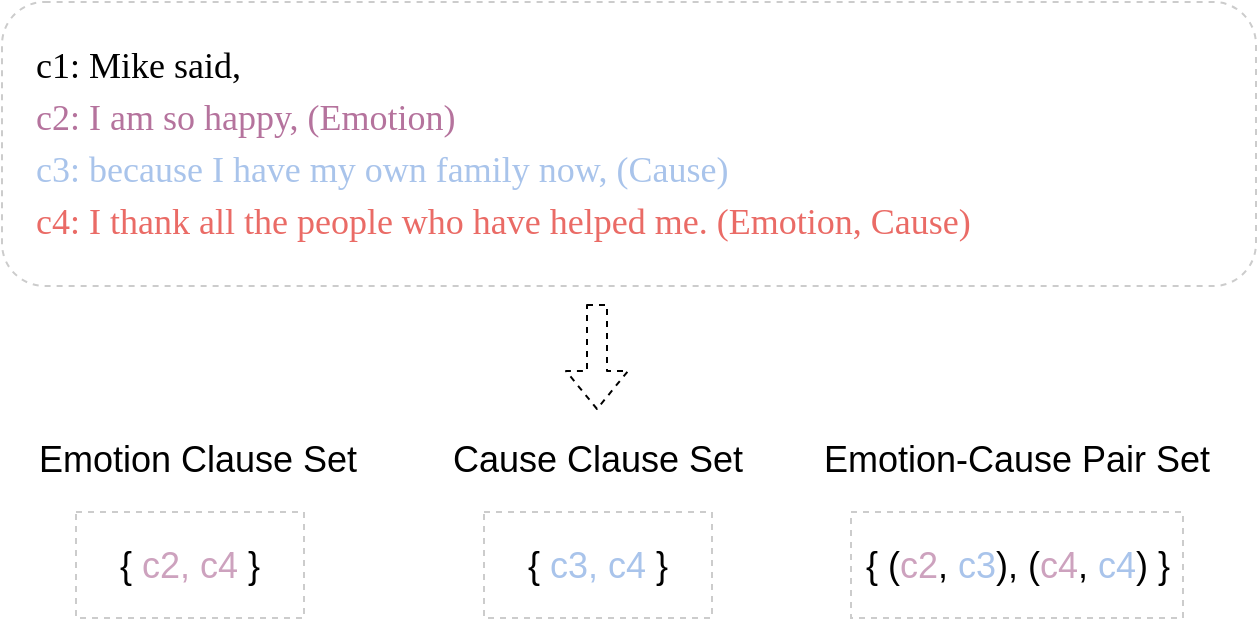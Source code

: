 <mxfile version="14.8.5" type="github">
  <diagram id="4_BCtRtNaMnRbEcq8JJH" name="Page-1">
    <mxGraphModel dx="898" dy="490" grid="0" gridSize="10" guides="1" tooltips="1" connect="1" arrows="1" fold="1" page="1" pageScale="1" pageWidth="827" pageHeight="1169" background="none" math="0" shadow="0">
      <root>
        <mxCell id="0" />
        <mxCell id="1" parent="0" />
        <mxCell id="9JfLr56fLFELNTdt5D4B-2" value="" style="rounded=1;whiteSpace=wrap;html=1;dashed=1;strokeWidth=1;perimeterSpacing=1;strokeColor=#CCCCCC;" vertex="1" parent="1">
          <mxGeometry x="95" y="48" width="627" height="142" as="geometry" />
        </mxCell>
        <mxCell id="9JfLr56fLFELNTdt5D4B-1" value="&lt;p&gt;&lt;font face=&quot;Verdana&quot; style=&quot;line-height: 200%&quot;&gt;&lt;font style=&quot;font-size: 18px&quot;&gt;c1: Mike said,&lt;br&gt;&lt;/font&gt;&lt;font style=&quot;font-size: 18px&quot;&gt;&lt;font color=&quot;#b5739d&quot;&gt;c2: I am so happy, (Emotion)&lt;/font&gt;&lt;br&gt;&lt;/font&gt;&lt;font style=&quot;font-size: 18px&quot;&gt;&lt;font color=&quot;#a9c4eb&quot;&gt;c3: because I have my own family now, (Cause)&lt;/font&gt;&lt;br&gt;&lt;/font&gt;&lt;font style=&quot;font-size: 18px&quot;&gt;&lt;font color=&quot;#ea6b66&quot;&gt;c4: I thank all the people who have helped me. (Emotion, Cause)&lt;/font&gt;&lt;/font&gt;&lt;br&gt;&lt;/font&gt;&lt;/p&gt;" style="text;html=1;strokeColor=none;fillColor=none;align=left;verticalAlign=middle;whiteSpace=wrap;rounded=0;strokeWidth=9;perimeterSpacing=1;" vertex="1" parent="1">
          <mxGeometry x="110" y="51" width="609.5" height="136" as="geometry" />
        </mxCell>
        <mxCell id="9JfLr56fLFELNTdt5D4B-4" value="&lt;font style=&quot;font-size: 18px&quot;&gt;{&amp;nbsp;&lt;/font&gt;&lt;font style=&quot;font-size: 18px&quot; color=&quot;#cda2be&quot;&gt;c2, c4&amp;nbsp;&lt;/font&gt;&lt;font style=&quot;font-size: 18px&quot;&gt;}&lt;/font&gt;" style="rounded=0;whiteSpace=wrap;html=1;dashed=1;strokeColor=#CCCCCC;strokeWidth=1;" vertex="1" parent="1">
          <mxGeometry x="132" y="303" width="114" height="53" as="geometry" />
        </mxCell>
        <mxCell id="9JfLr56fLFELNTdt5D4B-5" value="&lt;font style=&quot;font-size: 18px&quot;&gt;Emotion Clause Set&lt;/font&gt;" style="text;html=1;strokeColor=none;fillColor=none;align=center;verticalAlign=middle;whiteSpace=wrap;rounded=0;dashed=1;" vertex="1" parent="1">
          <mxGeometry x="108" y="263" width="170" height="28" as="geometry" />
        </mxCell>
        <mxCell id="9JfLr56fLFELNTdt5D4B-7" value="&lt;font style=&quot;font-size: 18px&quot;&gt;Cause Clause Set&lt;/font&gt;" style="text;html=1;strokeColor=none;fillColor=none;align=center;verticalAlign=middle;whiteSpace=wrap;rounded=0;dashed=1;" vertex="1" parent="1">
          <mxGeometry x="308" y="263" width="170" height="28" as="geometry" />
        </mxCell>
        <mxCell id="9JfLr56fLFELNTdt5D4B-9" value="&lt;font style=&quot;font-size: 18px&quot;&gt;Emotion-Cause Pair Set&lt;/font&gt;" style="text;html=1;strokeColor=none;fillColor=none;align=center;verticalAlign=middle;whiteSpace=wrap;rounded=0;dashed=1;" vertex="1" parent="1">
          <mxGeometry x="488" y="263" width="229" height="28" as="geometry" />
        </mxCell>
        <mxCell id="9JfLr56fLFELNTdt5D4B-12" value="&lt;font style=&quot;font-size: 18px&quot;&gt;{&amp;nbsp;&lt;/font&gt;&lt;font style=&quot;font-size: 18px&quot; color=&quot;#a9c4eb&quot;&gt;c3, c4&amp;nbsp;&lt;/font&gt;&lt;font style=&quot;font-size: 18px&quot;&gt;}&lt;/font&gt;" style="rounded=0;whiteSpace=wrap;html=1;dashed=1;strokeColor=#CCCCCC;strokeWidth=1;" vertex="1" parent="1">
          <mxGeometry x="336" y="303" width="114" height="53" as="geometry" />
        </mxCell>
        <mxCell id="9JfLr56fLFELNTdt5D4B-13" value="&lt;font style=&quot;font-size: 18px&quot;&gt;{ (&lt;font color=&quot;#cda2be&quot;&gt;c2&lt;/font&gt;, &lt;font color=&quot;#a9c4eb&quot;&gt;c3&lt;/font&gt;), (&lt;font color=&quot;#cda2be&quot;&gt;c4&lt;/font&gt;, &lt;font color=&quot;#a9c4eb&quot;&gt;c4&lt;/font&gt;) }&lt;/font&gt;" style="rounded=0;whiteSpace=wrap;html=1;dashed=1;strokeColor=#CCCCCC;strokeWidth=1;" vertex="1" parent="1">
          <mxGeometry x="519.5" y="303" width="166" height="53" as="geometry" />
        </mxCell>
        <mxCell id="9JfLr56fLFELNTdt5D4B-15" value="" style="endArrow=classic;html=1;shape=flexArrow;dashed=1;" edge="1" parent="1">
          <mxGeometry width="50" height="50" relative="1" as="geometry">
            <mxPoint x="392.5" y="199" as="sourcePoint" />
            <mxPoint x="392.5" y="252" as="targetPoint" />
          </mxGeometry>
        </mxCell>
      </root>
    </mxGraphModel>
  </diagram>
</mxfile>
